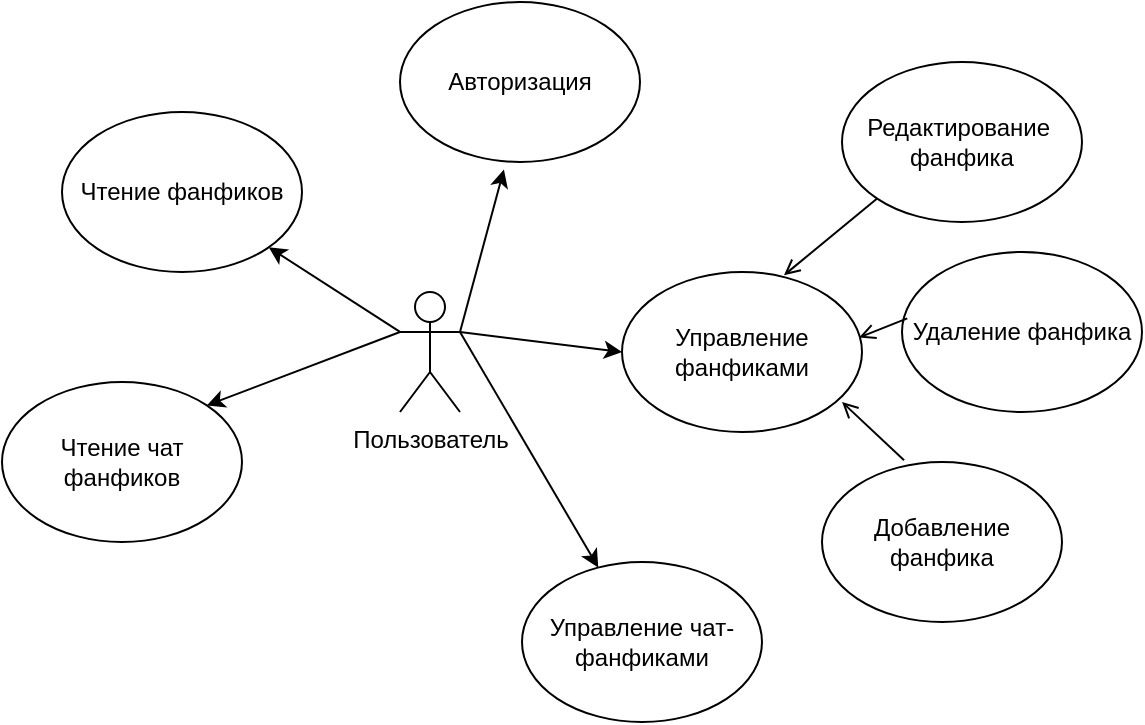 <mxfile version="26.0.10">
  <diagram name="Страница — 1" id="1nDWuRxfmPX1ly6JsfIB">
    <mxGraphModel dx="1048" dy="551" grid="0" gridSize="10" guides="1" tooltips="1" connect="1" arrows="1" fold="1" page="0" pageScale="1" pageWidth="827" pageHeight="1169" math="0" shadow="0">
      <root>
        <mxCell id="0" />
        <mxCell id="1" parent="0" />
        <mxCell id="rmp42HP78Bf8SFEeft3H-1" value="Пользователь" style="shape=umlActor;verticalLabelPosition=bottom;verticalAlign=top;html=1;outlineConnect=0;" vertex="1" parent="1">
          <mxGeometry x="399" y="525" width="30" height="60" as="geometry" />
        </mxCell>
        <mxCell id="rmp42HP78Bf8SFEeft3H-3" value="Авторизация" style="ellipse;whiteSpace=wrap;html=1;" vertex="1" parent="1">
          <mxGeometry x="399" y="380" width="120" height="80" as="geometry" />
        </mxCell>
        <mxCell id="rmp42HP78Bf8SFEeft3H-4" value="Управление фанфиками" style="ellipse;whiteSpace=wrap;html=1;" vertex="1" parent="1">
          <mxGeometry x="510" y="515" width="120" height="80" as="geometry" />
        </mxCell>
        <mxCell id="rmp42HP78Bf8SFEeft3H-10" value="Редактирование&amp;nbsp;&lt;div&gt;фанфика&lt;/div&gt;" style="ellipse;whiteSpace=wrap;html=1;" vertex="1" parent="1">
          <mxGeometry x="620" y="410" width="120" height="80" as="geometry" />
        </mxCell>
        <mxCell id="rmp42HP78Bf8SFEeft3H-11" value="Удаление фанфика" style="ellipse;whiteSpace=wrap;html=1;" vertex="1" parent="1">
          <mxGeometry x="650" y="505" width="120" height="80" as="geometry" />
        </mxCell>
        <mxCell id="rmp42HP78Bf8SFEeft3H-12" value="Добавление фанфика" style="ellipse;whiteSpace=wrap;html=1;" vertex="1" parent="1">
          <mxGeometry x="610" y="610" width="120" height="80" as="geometry" />
        </mxCell>
        <mxCell id="rmp42HP78Bf8SFEeft3H-13" value="Управление чат-фанфиками" style="ellipse;whiteSpace=wrap;html=1;" vertex="1" parent="1">
          <mxGeometry x="460" y="660" width="120" height="80" as="geometry" />
        </mxCell>
        <mxCell id="rmp42HP78Bf8SFEeft3H-14" value="" style="endArrow=classic;html=1;rounded=0;exitX=1;exitY=0.333;exitDx=0;exitDy=0;exitPerimeter=0;entryX=0.433;entryY=1.047;entryDx=0;entryDy=0;entryPerimeter=0;" edge="1" parent="1" source="rmp42HP78Bf8SFEeft3H-1" target="rmp42HP78Bf8SFEeft3H-3">
          <mxGeometry width="50" height="50" relative="1" as="geometry">
            <mxPoint x="390" y="530" as="sourcePoint" />
            <mxPoint x="440" y="480" as="targetPoint" />
          </mxGeometry>
        </mxCell>
        <mxCell id="rmp42HP78Bf8SFEeft3H-15" value="" style="endArrow=classic;html=1;rounded=0;exitX=1;exitY=0.333;exitDx=0;exitDy=0;exitPerimeter=0;entryX=0;entryY=0.5;entryDx=0;entryDy=0;" edge="1" parent="1" source="rmp42HP78Bf8SFEeft3H-1" target="rmp42HP78Bf8SFEeft3H-4">
          <mxGeometry width="50" height="50" relative="1" as="geometry">
            <mxPoint x="439" y="555" as="sourcePoint" />
            <mxPoint x="461" y="474" as="targetPoint" />
          </mxGeometry>
        </mxCell>
        <mxCell id="rmp42HP78Bf8SFEeft3H-16" value="" style="endArrow=classic;html=1;rounded=0;exitX=1;exitY=0.333;exitDx=0;exitDy=0;exitPerimeter=0;" edge="1" parent="1" source="rmp42HP78Bf8SFEeft3H-1" target="rmp42HP78Bf8SFEeft3H-13">
          <mxGeometry width="50" height="50" relative="1" as="geometry">
            <mxPoint x="439" y="555" as="sourcePoint" />
            <mxPoint x="520" y="565" as="targetPoint" />
          </mxGeometry>
        </mxCell>
        <mxCell id="rmp42HP78Bf8SFEeft3H-17" value="Чтение фанфиков" style="ellipse;whiteSpace=wrap;html=1;" vertex="1" parent="1">
          <mxGeometry x="230" y="435" width="120" height="80" as="geometry" />
        </mxCell>
        <mxCell id="rmp42HP78Bf8SFEeft3H-18" value="Чтение чат фанфиков" style="ellipse;whiteSpace=wrap;html=1;" vertex="1" parent="1">
          <mxGeometry x="200" y="570" width="120" height="80" as="geometry" />
        </mxCell>
        <mxCell id="rmp42HP78Bf8SFEeft3H-19" value="" style="endArrow=classic;html=1;rounded=0;exitX=0;exitY=0.333;exitDx=0;exitDy=0;exitPerimeter=0;entryX=1;entryY=0;entryDx=0;entryDy=0;" edge="1" parent="1" source="rmp42HP78Bf8SFEeft3H-1" target="rmp42HP78Bf8SFEeft3H-18">
          <mxGeometry width="50" height="50" relative="1" as="geometry">
            <mxPoint x="439" y="555" as="sourcePoint" />
            <mxPoint x="520" y="565" as="targetPoint" />
          </mxGeometry>
        </mxCell>
        <mxCell id="rmp42HP78Bf8SFEeft3H-20" value="" style="endArrow=classic;html=1;rounded=0;exitX=0;exitY=0.333;exitDx=0;exitDy=0;exitPerimeter=0;" edge="1" parent="1" source="rmp42HP78Bf8SFEeft3H-1" target="rmp42HP78Bf8SFEeft3H-17">
          <mxGeometry width="50" height="50" relative="1" as="geometry">
            <mxPoint x="400" y="550" as="sourcePoint" />
            <mxPoint x="312" y="592" as="targetPoint" />
          </mxGeometry>
        </mxCell>
        <mxCell id="rmp42HP78Bf8SFEeft3H-21" value="" style="endArrow=open;html=1;rounded=0;endFill=0;exitX=0;exitY=1;exitDx=0;exitDy=0;entryX=0.675;entryY=0.02;entryDx=0;entryDy=0;entryPerimeter=0;" edge="1" parent="1" source="rmp42HP78Bf8SFEeft3H-10" target="rmp42HP78Bf8SFEeft3H-4">
          <mxGeometry width="50" height="50" relative="1" as="geometry">
            <mxPoint x="520" y="520" as="sourcePoint" />
            <mxPoint x="570" y="470" as="targetPoint" />
          </mxGeometry>
        </mxCell>
        <mxCell id="rmp42HP78Bf8SFEeft3H-22" value="" style="endArrow=open;html=1;rounded=0;endFill=0;exitX=0.022;exitY=0.415;exitDx=0;exitDy=0;entryX=0.988;entryY=0.41;entryDx=0;entryDy=0;entryPerimeter=0;exitPerimeter=0;" edge="1" parent="1" source="rmp42HP78Bf8SFEeft3H-11" target="rmp42HP78Bf8SFEeft3H-4">
          <mxGeometry width="50" height="50" relative="1" as="geometry">
            <mxPoint x="648" y="488" as="sourcePoint" />
            <mxPoint x="601" y="527" as="targetPoint" />
          </mxGeometry>
        </mxCell>
        <mxCell id="rmp42HP78Bf8SFEeft3H-23" value="" style="endArrow=open;html=1;rounded=0;endFill=0;exitX=0.342;exitY=-0.011;exitDx=0;exitDy=0;entryX=0.917;entryY=0.813;entryDx=0;entryDy=0;entryPerimeter=0;exitPerimeter=0;" edge="1" parent="1" source="rmp42HP78Bf8SFEeft3H-12" target="rmp42HP78Bf8SFEeft3H-4">
          <mxGeometry width="50" height="50" relative="1" as="geometry">
            <mxPoint x="663" y="548" as="sourcePoint" />
            <mxPoint x="639" y="558" as="targetPoint" />
          </mxGeometry>
        </mxCell>
      </root>
    </mxGraphModel>
  </diagram>
</mxfile>
